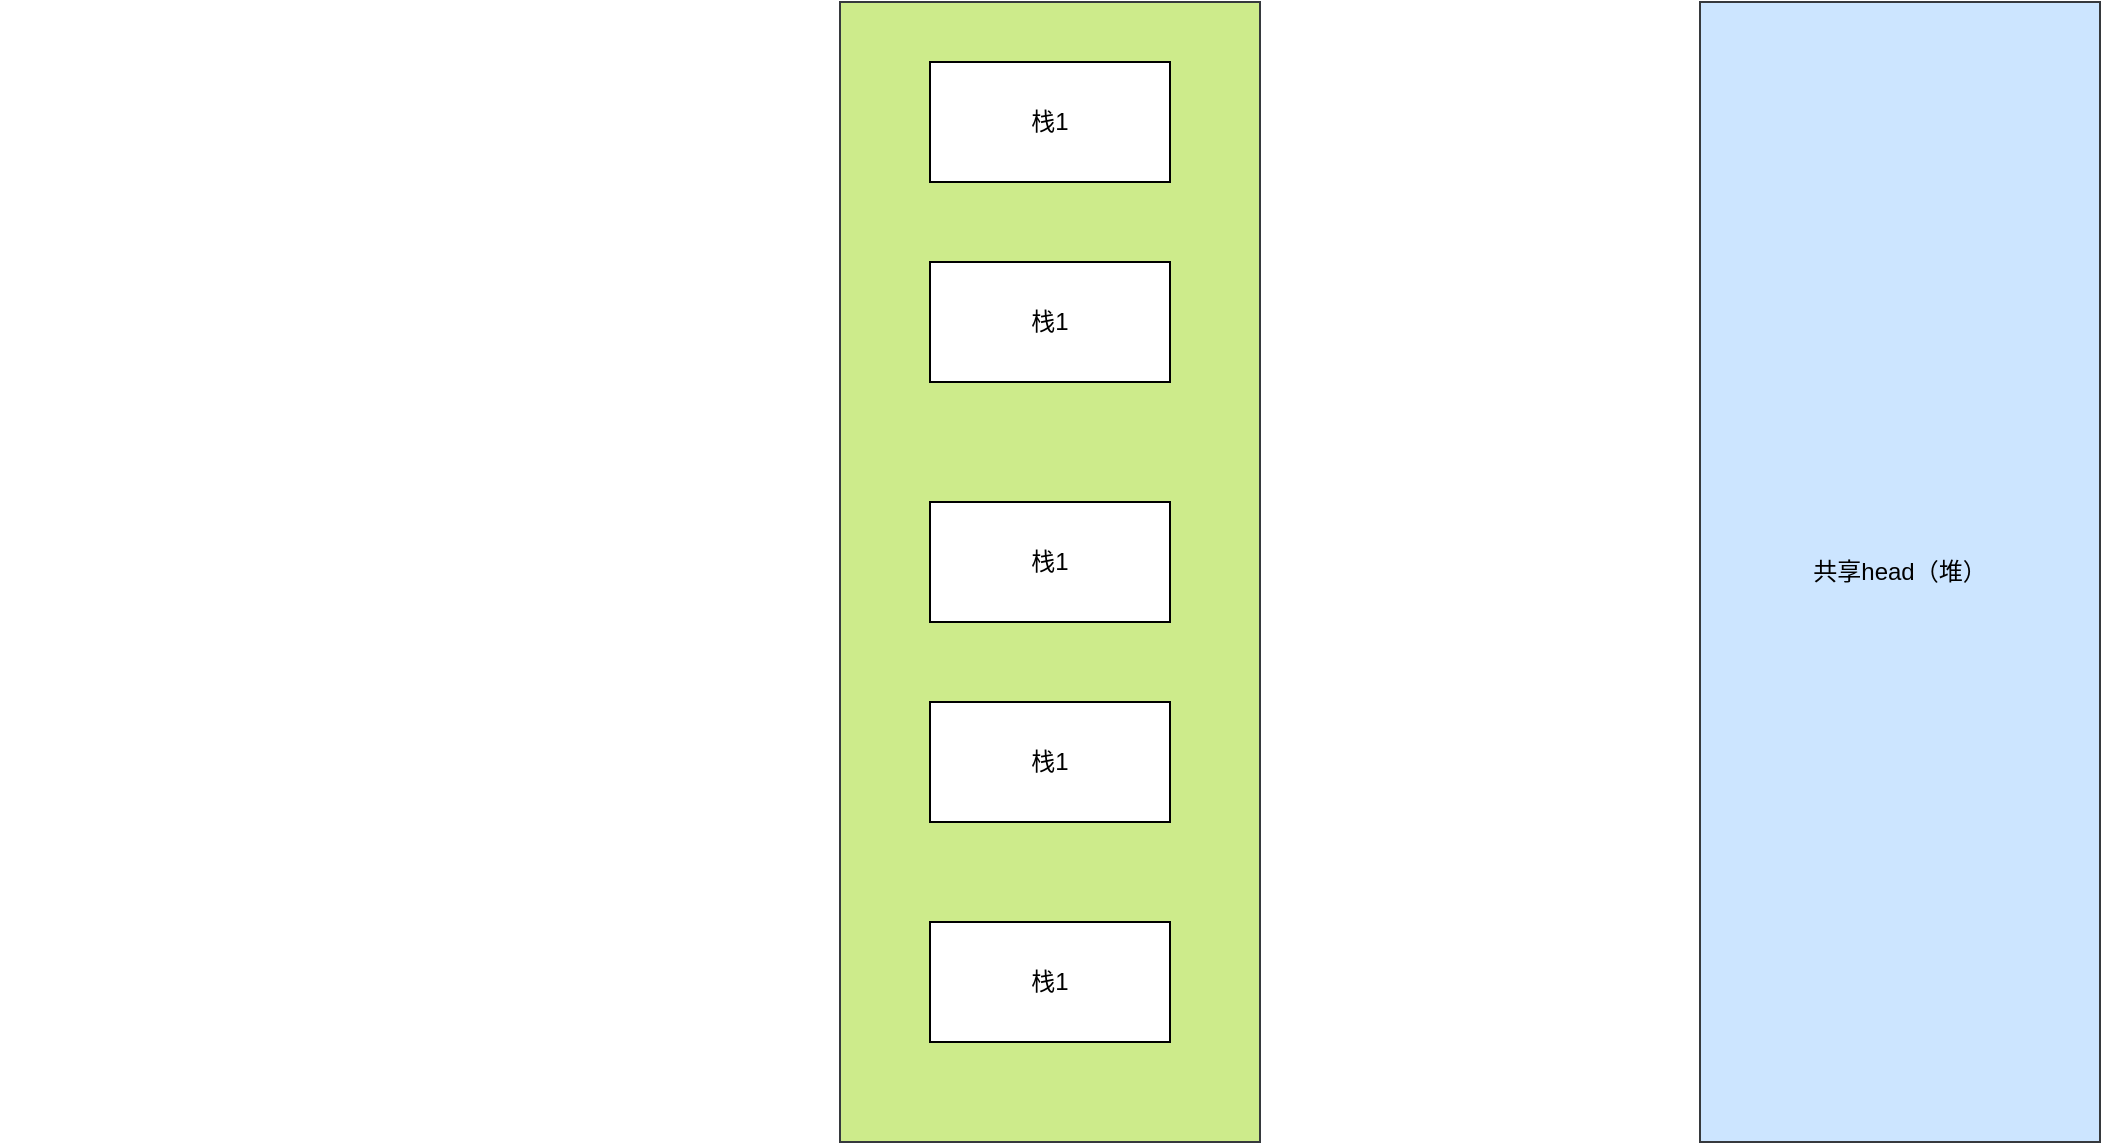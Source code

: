<mxfile version="21.7.2" type="github">
  <diagram name="第 1 页" id="FMjeM_yCNT9jQqE1lPBC">
    <mxGraphModel dx="1297" dy="414" grid="1" gridSize="10" guides="1" tooltips="1" connect="1" arrows="1" fold="1" page="1" pageScale="1" pageWidth="827" pageHeight="1169" math="0" shadow="0">
      <root>
        <mxCell id="0" />
        <mxCell id="1" parent="0" />
        <mxCell id="40511j6W6iInCJbhX8nm-1" value="" style="rounded=0;whiteSpace=wrap;html=1;fillColor=#cdeb8b;strokeColor=#36393d;" vertex="1" parent="1">
          <mxGeometry x="210" y="120" width="210" height="570" as="geometry" />
        </mxCell>
        <mxCell id="40511j6W6iInCJbhX8nm-3" value="共享head（堆）" style="rounded=0;whiteSpace=wrap;html=1;fillColor=#cce5ff;strokeColor=#36393d;" vertex="1" parent="1">
          <mxGeometry x="640" y="120" width="200" height="570" as="geometry" />
        </mxCell>
        <mxCell id="40511j6W6iInCJbhX8nm-4" value="栈1" style="rounded=0;whiteSpace=wrap;html=1;" vertex="1" parent="1">
          <mxGeometry x="255" y="150" width="120" height="60" as="geometry" />
        </mxCell>
        <mxCell id="40511j6W6iInCJbhX8nm-5" value="栈1" style="rounded=0;whiteSpace=wrap;html=1;" vertex="1" parent="1">
          <mxGeometry x="255" y="250" width="120" height="60" as="geometry" />
        </mxCell>
        <mxCell id="40511j6W6iInCJbhX8nm-6" value="栈1" style="rounded=0;whiteSpace=wrap;html=1;" vertex="1" parent="1">
          <mxGeometry x="255" y="370" width="120" height="60" as="geometry" />
        </mxCell>
        <mxCell id="40511j6W6iInCJbhX8nm-7" value="栈1" style="rounded=0;whiteSpace=wrap;html=1;" vertex="1" parent="1">
          <mxGeometry x="255" y="470" width="120" height="60" as="geometry" />
        </mxCell>
        <mxCell id="40511j6W6iInCJbhX8nm-8" value="栈1" style="rounded=0;whiteSpace=wrap;html=1;" vertex="1" parent="1">
          <mxGeometry x="255" y="580" width="120" height="60" as="geometry" />
        </mxCell>
        <mxCell id="40511j6W6iInCJbhX8nm-9" value="" style="text;whiteSpace=wrap;html=1;" vertex="1" parent="1">
          <mxGeometry x="-210" y="560" width="60" height="50" as="geometry" />
        </mxCell>
      </root>
    </mxGraphModel>
  </diagram>
</mxfile>
